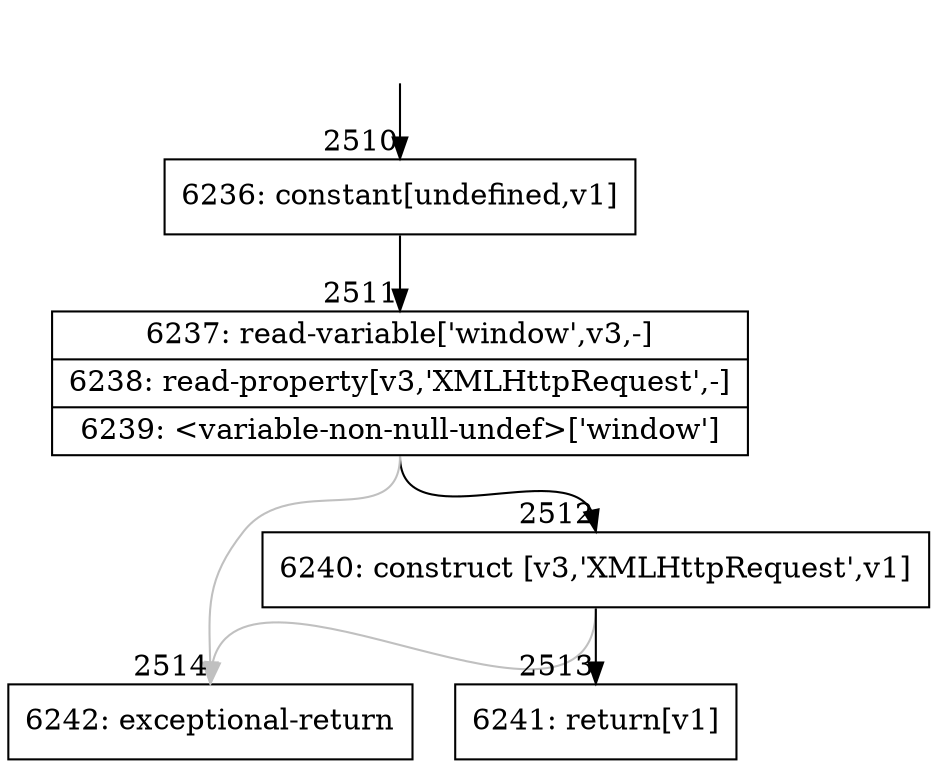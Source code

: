digraph {
rankdir="TD"
BB_entry226[shape=none,label=""];
BB_entry226 -> BB2510 [tailport=s, headport=n, headlabel="    2510"]
BB2510 [shape=record label="{6236: constant[undefined,v1]}" ] 
BB2510 -> BB2511 [tailport=s, headport=n, headlabel="      2511"]
BB2511 [shape=record label="{6237: read-variable['window',v3,-]|6238: read-property[v3,'XMLHttpRequest',-]|6239: \<variable-non-null-undef\>['window']}" ] 
BB2511 -> BB2512 [tailport=s, headport=n, headlabel="      2512"]
BB2511 -> BB2514 [tailport=s, headport=n, color=gray, headlabel="      2514"]
BB2512 [shape=record label="{6240: construct [v3,'XMLHttpRequest',v1]}" ] 
BB2512 -> BB2513 [tailport=s, headport=n, headlabel="      2513"]
BB2512 -> BB2514 [tailport=s, headport=n, color=gray]
BB2513 [shape=record label="{6241: return[v1]}" ] 
BB2514 [shape=record label="{6242: exceptional-return}" ] 
//#$~ 1298
}
